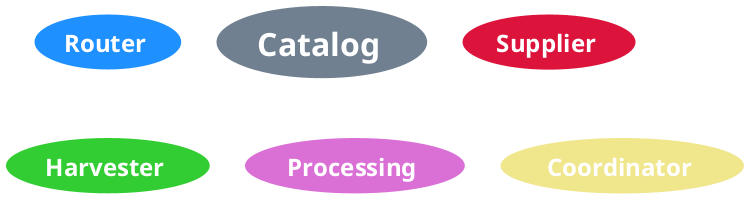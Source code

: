 @startuml servicesPrinciplesStars

hide stereotype

skinparam usecase {

    BackgroundColor<< Catalog >> SlateGrey
    BorderColor<< Catalog >> SlateGrey
    FontSize<< Catalog >>  32

    BackgroundColor<< Supplier >> Crimson
    BorderColor<< Supplier >> Crimson

    BackgroundColor<< Harvester >> LimeGreen
    BorderColor<< Harvester >> LimeGreen

    BackgroundColor<< Coordinator >> Khaki
    BorderColor<< Coordinator >> Khaki

    BackgroundColor<< Processing >> Orchid
    BorderColor<< Processing >> Orchid

    BackgroundColor<< Router >> DodgerBlue
    BorderColor<< Router >> DodgerBlue

    FontColor White
    FontName Verdana
    FontStyle Bold
    FontSize 24

    shadowing false

    ArrowColor CadetBlue
    ArrowThickness 6

}

(Router) <<Router>> as router
(Catalog) <<Catalog>> as catalog
(Supplier) <<Supplier>> as supplier
(Harvester) <<Harvester>> as harvester
(Processing) <<Processing>> as processing
(Coordinator) <<Coordinator>> as coordinator



@enduml